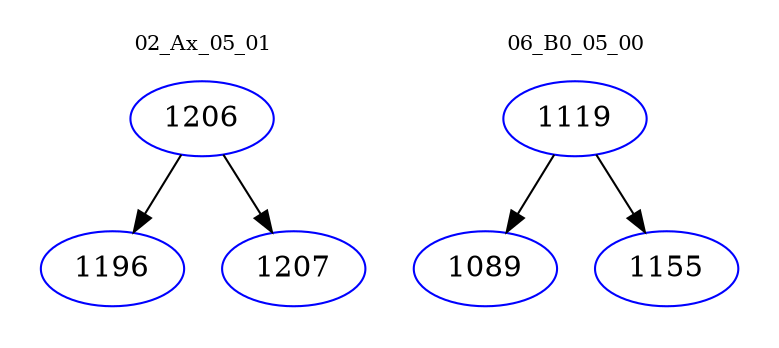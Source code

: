 digraph{
subgraph cluster_0 {
color = white
label = "02_Ax_05_01";
fontsize=10;
T0_1206 [label="1206", color="blue"]
T0_1206 -> T0_1196 [color="black"]
T0_1196 [label="1196", color="blue"]
T0_1206 -> T0_1207 [color="black"]
T0_1207 [label="1207", color="blue"]
}
subgraph cluster_1 {
color = white
label = "06_B0_05_00";
fontsize=10;
T1_1119 [label="1119", color="blue"]
T1_1119 -> T1_1089 [color="black"]
T1_1089 [label="1089", color="blue"]
T1_1119 -> T1_1155 [color="black"]
T1_1155 [label="1155", color="blue"]
}
}
